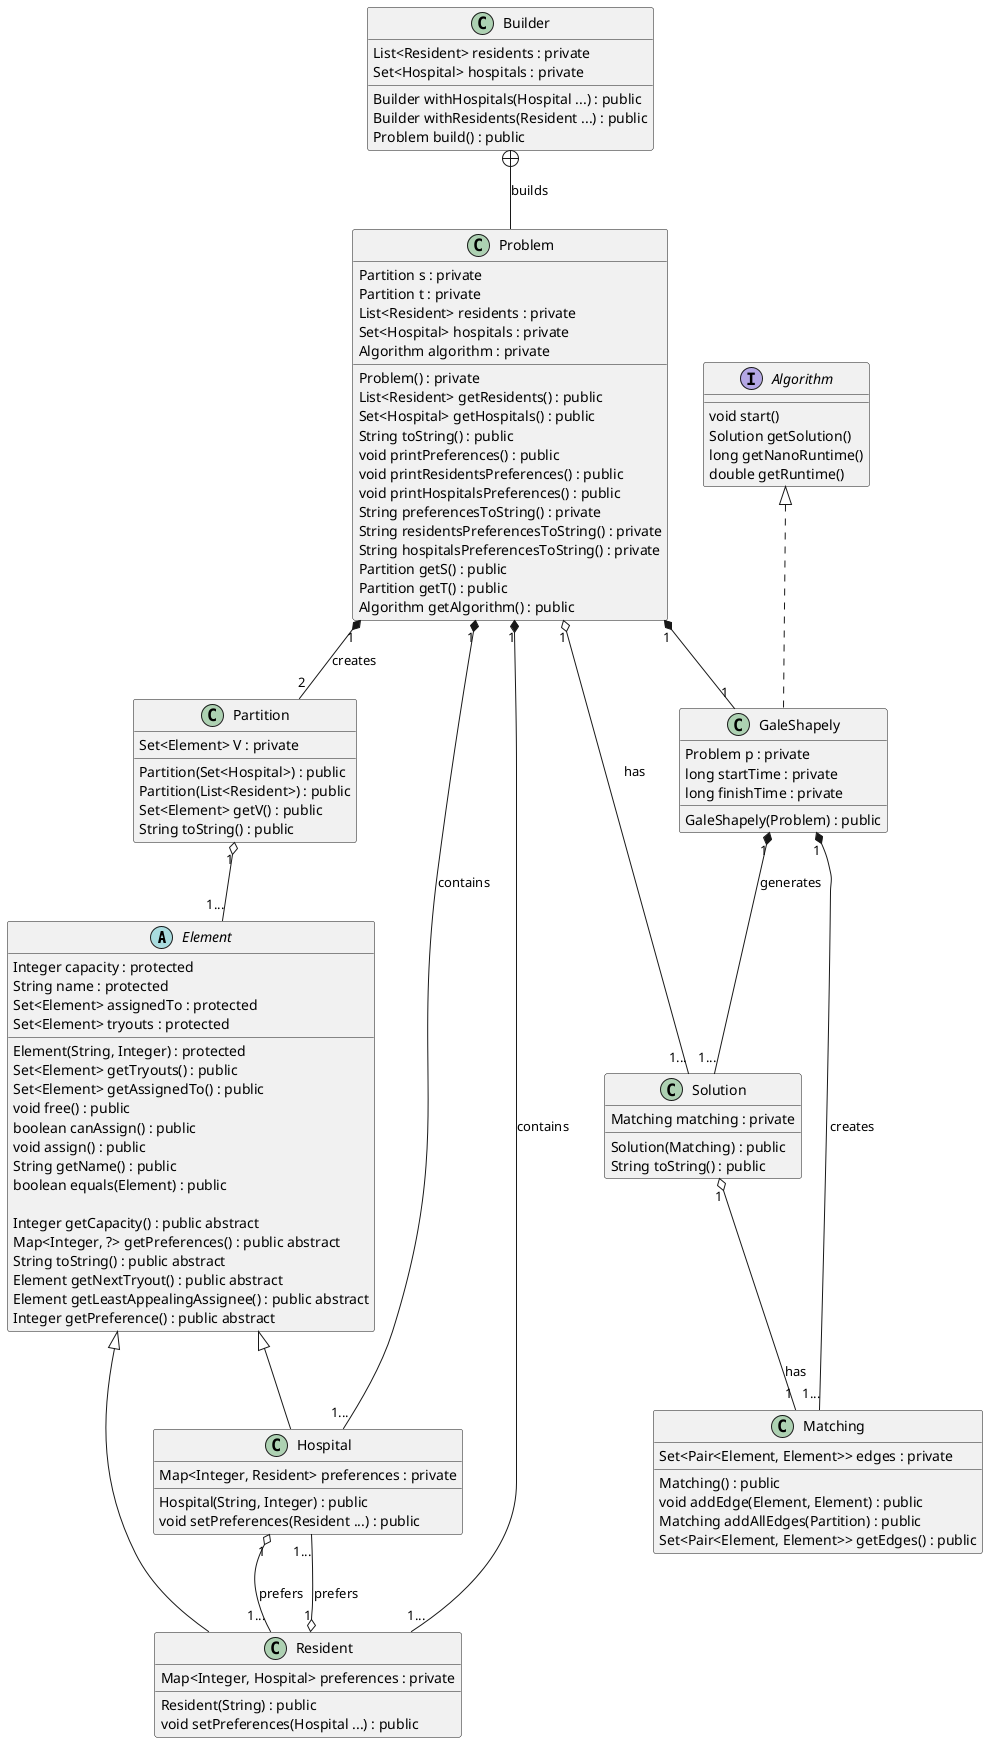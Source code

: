 @startuml


abstract class Element

class Hospital extends Element
class Resident extends Element

class Problem
class Matching
class Partition
class Element
class Solution
class GaleShapely implements Algorithm
class Builder

interface Algorithm

Builder +-- Problem : builds

Resident "1" o-- "1..." Hospital : prefers
Hospital "1" o-- "1..." Resident : prefers

Problem "1" *-- "1..." Resident : contains
Problem "1" *-- "1..." Hospital : contains

Problem "1" o-- "1..." Solution : has
Problem "1" *-- "2" Partition : creates

Solution "1" o-- "1" Matching : has

Problem "1" *-- "1" GaleShapely

GaleShapely "1" *-- "1..." Solution : generates
GaleShapely "1" *-- "1..." Matching : creates

Partition "1" o-- "1..." Element

class Solution{
    Matching matching : private
    Solution(Matching) : public
    String toString() : public
}

class Matching{
    Set<Pair<Element, Element>> edges : private
    Matching() : public
    void addEdge(Element, Element) : public
    Matching addAllEdges(Partition) : public
    Set<Pair<Element, Element>> getEdges() : public
}

class Partition{
    Set<Element> V : private
    Partition(Set<Hospital>) : public
    Partition(List<Resident>) : public
    Set<Element> getV() : public
    String toString() : public
}

class Resident{
    Map<Integer, Hospital> preferences : private
    Resident(String) : public
    void setPreferences(Hospital ...) : public
}

class Hospital{
    Map<Integer, Resident> preferences : private

    Hospital(String, Integer) : public
    void setPreferences(Resident ...) : public
}

abstract class Element{
    Integer capacity : protected
    String name : protected
    Set<Element> assignedTo : protected
    Set<Element> tryouts : protected

    Element(String, Integer) : protected
    Set<Element> getTryouts() : public
    Set<Element> getAssignedTo() : public
    void free() : public
    boolean canAssign() : public
    void assign() : public
    String getName() : public
    boolean equals(Element) : public

    Integer getCapacity() : public abstract
    Map<Integer, ?> getPreferences() : public abstract
    String toString() : public abstract
    Element getNextTryout() : public abstract
    Element getLeastAppealingAssignee() : public abstract
    Integer getPreference() : public abstract
}

class Problem{
    Partition s : private
    Partition t : private
    List<Resident> residents : private
    Set<Hospital> hospitals : private
    Algorithm algorithm : private

    Problem() : private
    List<Resident> getResidents() : public
    Set<Hospital> getHospitals() : public
    String toString() : public
    void printPreferences() : public
    void printResidentsPreferences() : public
    void printHospitalsPreferences() : public
    String preferencesToString() : private
    String residentsPreferencesToString() : private
    String hospitalsPreferencesToString() : private
    Partition getS() : public
    Partition getT() : public
    Algorithm getAlgorithm() : public
}

class Builder{
    List<Resident> residents : private
    Set<Hospital> hospitals : private

    Builder withHospitals(Hospital ...) : public
    Builder withResidents(Resident ...) : public
    Problem build() : public
}

class GaleShapely{
    Problem p : private
    long startTime : private
    long finishTime : private

    GaleShapely(Problem) : public
}

interface Algorithm{
    void start()
    Solution getSolution()
    long getNanoRuntime()
    double getRuntime()
}

@enduml


abstract class AbstractList
abstract AbstractCollection
interface List
interface Collection

List <|-- AbstractList
Collection <|-- AbstractCollection

Collection <|- List
AbstractCollection <|- AbstractList
AbstractList <|-- ArrayList

class ArrayList {
Object[] elementData
size()
}

enum TimeUnit {
DAYS
HOURS
MINUTES
}
